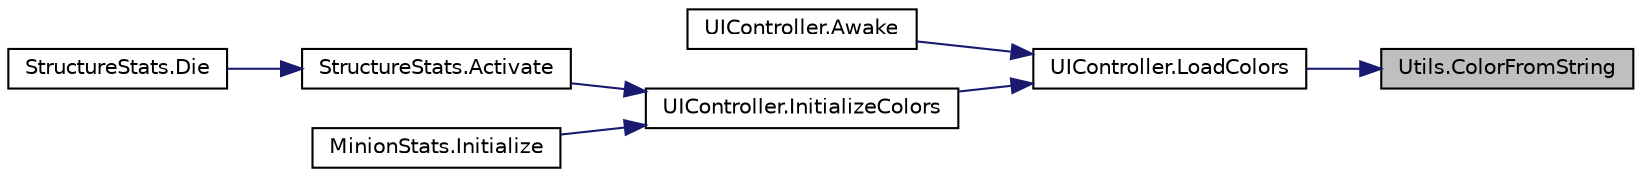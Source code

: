 digraph "Utils.ColorFromString"
{
 // INTERACTIVE_SVG=YES
 // LATEX_PDF_SIZE
  bgcolor="transparent";
  edge [fontname="Helvetica",fontsize="10",labelfontname="Helvetica",labelfontsize="10"];
  node [fontname="Helvetica",fontsize="10",shape=record];
  rankdir="RL";
  Node1 [label="Utils.ColorFromString",height=0.2,width=0.4,color="black", fillcolor="grey75", style="filled", fontcolor="black",tooltip="Pass a hex string and you get the Color."];
  Node1 -> Node2 [dir="back",color="midnightblue",fontsize="10",style="solid",fontname="Helvetica"];
  Node2 [label="UIController.LoadColors",height=0.2,width=0.4,color="black",URL="$class_u_i_controller.html#a25efcf4c19f58682359f159ebe68cd61",tooltip="Loads all the necessary colors for all the dynamic UIs in the game"];
  Node2 -> Node3 [dir="back",color="midnightblue",fontsize="10",style="solid",fontname="Helvetica"];
  Node3 [label="UIController.Awake",height=0.2,width=0.4,color="black",URL="$class_u_i_controller.html#ab1853922923ea143f0e27d10425a3adb",tooltip=" "];
  Node2 -> Node4 [dir="back",color="midnightblue",fontsize="10",style="solid",fontname="Helvetica"];
  Node4 [label="UIController.InitializeColors",height=0.2,width=0.4,color="black",URL="$class_u_i_controller.html#a5f4c8564677f50adca215a4c91020c5c",tooltip=" "];
  Node4 -> Node5 [dir="back",color="midnightblue",fontsize="10",style="solid",fontname="Helvetica"];
  Node5 [label="StructureStats.Activate",height=0.2,width=0.4,color="black",URL="$class_structure_stats.html#a9288d34a28aecd99033a0f2998df3a21",tooltip=" "];
  Node5 -> Node6 [dir="back",color="midnightblue",fontsize="10",style="solid",fontname="Helvetica"];
  Node6 [label="StructureStats.Die",height=0.2,width=0.4,color="black",URL="$class_structure_stats.html#a47d6bbbce7de8a935120066f849d8bd4",tooltip="Function that implements what is done when this entity dies."];
  Node4 -> Node7 [dir="back",color="midnightblue",fontsize="10",style="solid",fontname="Helvetica"];
  Node7 [label="MinionStats.Initialize",height=0.2,width=0.4,color="black",URL="$class_minion_stats.html#aa5a0ca66d4dd72c3e70c7ae9ee8e6cb8",tooltip=" "];
}
